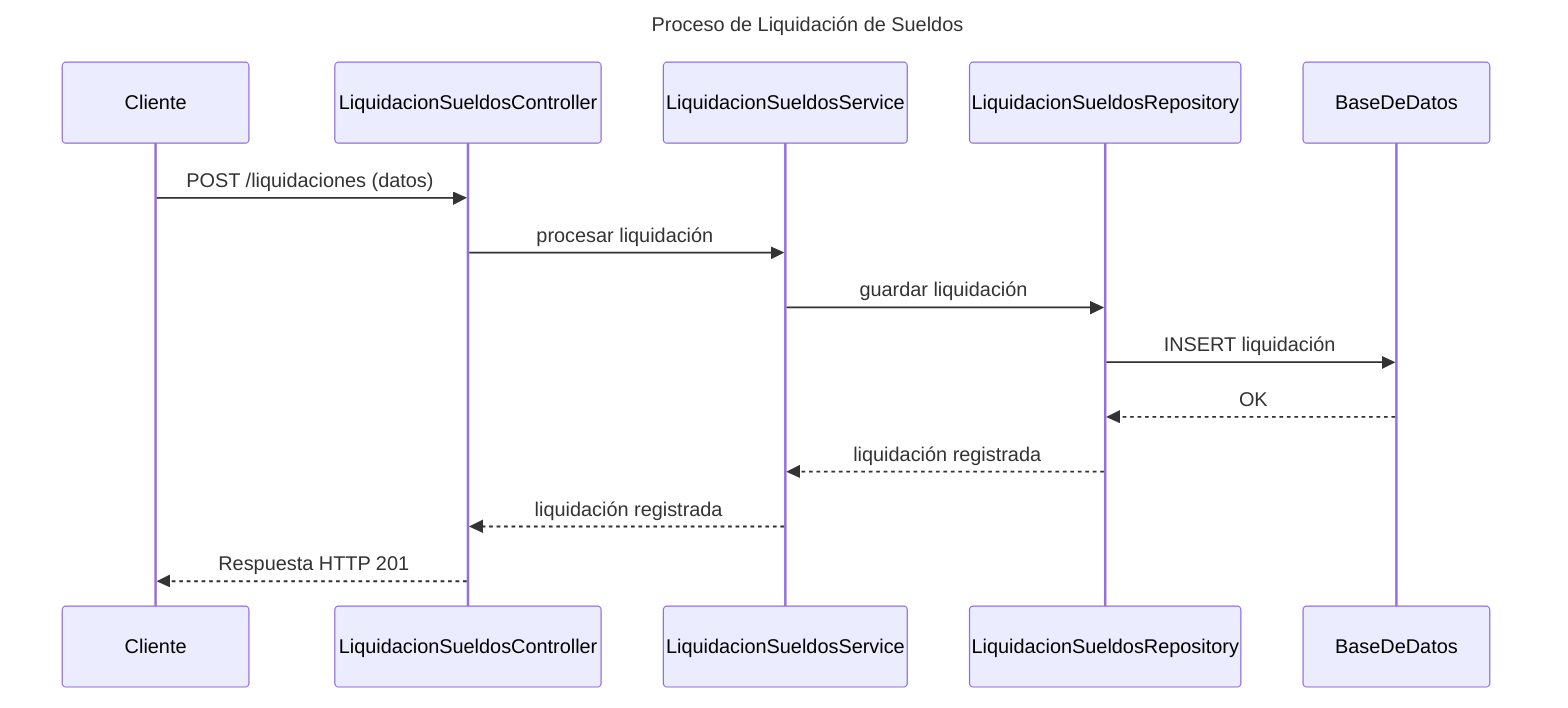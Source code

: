 ---
title: Proceso de Liquidación de Sueldos
---
sequenceDiagram
    participant C as Cliente
    participant Ctrl as LiquidacionSueldosController
    participant S as LiquidacionSueldosService
    participant R as LiquidacionSueldosRepository
    participant DB as BaseDeDatos
    C->>Ctrl: POST /liquidaciones (datos)
    Ctrl->>S: procesar liquidación
    S->>R: guardar liquidación
    R->>DB: INSERT liquidación
    DB-->>R: OK
    R-->>S: liquidación registrada
    S-->>Ctrl: liquidación registrada
    Ctrl-->>C: Respuesta HTTP 201